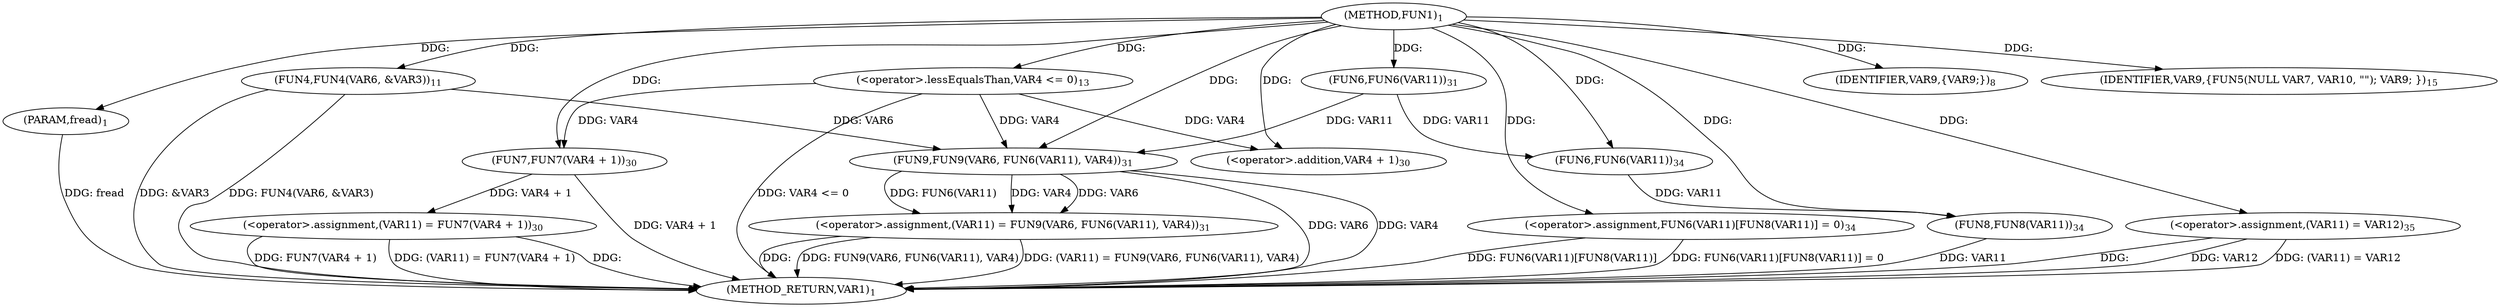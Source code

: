 digraph "FUN1" {  
"8" [label = <(METHOD,FUN1)<SUB>1</SUB>> ]
"54" [label = <(METHOD_RETURN,VAR1)<SUB>1</SUB>> ]
"9" [label = <(PARAM,fread)<SUB>1</SUB>> ]
"18" [label = <(FUN4,FUN4(VAR6, &amp;VAR3))<SUB>11</SUB>> ]
"29" [label = <(&lt;operator&gt;.assignment,(VAR11) = FUN7(VAR4 + 1))<SUB>30</SUB>> ]
"36" [label = <(&lt;operator&gt;.assignment,(VAR11) = FUN9(VAR6, FUN6(VAR11), VAR4))<SUB>31</SUB>> ]
"43" [label = <(&lt;operator&gt;.assignment,FUN6(VAR11)[FUN8(VAR11)] = 0)<SUB>34</SUB>> ]
"51" [label = <(&lt;operator&gt;.assignment,(VAR11) = VAR12)<SUB>35</SUB>> ]
"23" [label = <(&lt;operator&gt;.lessEqualsThan,VAR4 &lt;= 0)<SUB>13</SUB>> ]
"17" [label = <(IDENTIFIER,VAR9,{
		VAR9;
	})<SUB>8</SUB>> ]
"27" [label = <(IDENTIFIER,VAR9,{
		FUN5(NULL VAR7, VAR10, &quot;&quot;);
 		VAR9;
 	})<SUB>15</SUB>> ]
"31" [label = <(FUN7,FUN7(VAR4 + 1))<SUB>30</SUB>> ]
"38" [label = <(FUN9,FUN9(VAR6, FUN6(VAR11), VAR4))<SUB>31</SUB>> ]
"32" [label = <(&lt;operator&gt;.addition,VAR4 + 1)<SUB>30</SUB>> ]
"40" [label = <(FUN6,FUN6(VAR11))<SUB>31</SUB>> ]
"45" [label = <(FUN6,FUN6(VAR11))<SUB>34</SUB>> ]
"47" [label = <(FUN8,FUN8(VAR11))<SUB>34</SUB>> ]
  "9" -> "54"  [ label = "DDG: fread"] 
  "18" -> "54"  [ label = "DDG: &amp;VAR3"] 
  "18" -> "54"  [ label = "DDG: FUN4(VAR6, &amp;VAR3)"] 
  "23" -> "54"  [ label = "DDG: VAR4 &lt;= 0"] 
  "31" -> "54"  [ label = "DDG: VAR4 + 1"] 
  "29" -> "54"  [ label = "DDG: FUN7(VAR4 + 1)"] 
  "29" -> "54"  [ label = "DDG: (VAR11) = FUN7(VAR4 + 1)"] 
  "38" -> "54"  [ label = "DDG: VAR6"] 
  "38" -> "54"  [ label = "DDG: VAR4"] 
  "36" -> "54"  [ label = "DDG: FUN9(VAR6, FUN6(VAR11), VAR4)"] 
  "36" -> "54"  [ label = "DDG: (VAR11) = FUN9(VAR6, FUN6(VAR11), VAR4)"] 
  "47" -> "54"  [ label = "DDG: VAR11"] 
  "43" -> "54"  [ label = "DDG: FUN6(VAR11)[FUN8(VAR11)]"] 
  "43" -> "54"  [ label = "DDG: FUN6(VAR11)[FUN8(VAR11)] = 0"] 
  "51" -> "54"  [ label = "DDG: VAR12"] 
  "51" -> "54"  [ label = "DDG: (VAR11) = VAR12"] 
  "36" -> "54"  [ label = "DDG: "] 
  "29" -> "54"  [ label = "DDG: "] 
  "51" -> "54"  [ label = "DDG: "] 
  "8" -> "9"  [ label = "DDG: "] 
  "31" -> "29"  [ label = "DDG: VAR4 + 1"] 
  "38" -> "36"  [ label = "DDG: VAR6"] 
  "38" -> "36"  [ label = "DDG: FUN6(VAR11)"] 
  "38" -> "36"  [ label = "DDG: VAR4"] 
  "8" -> "43"  [ label = "DDG: "] 
  "8" -> "51"  [ label = "DDG: "] 
  "8" -> "18"  [ label = "DDG: "] 
  "8" -> "17"  [ label = "DDG: "] 
  "8" -> "23"  [ label = "DDG: "] 
  "8" -> "27"  [ label = "DDG: "] 
  "23" -> "31"  [ label = "DDG: VAR4"] 
  "8" -> "31"  [ label = "DDG: "] 
  "18" -> "38"  [ label = "DDG: VAR6"] 
  "8" -> "38"  [ label = "DDG: "] 
  "40" -> "38"  [ label = "DDG: VAR11"] 
  "23" -> "38"  [ label = "DDG: VAR4"] 
  "23" -> "32"  [ label = "DDG: VAR4"] 
  "8" -> "32"  [ label = "DDG: "] 
  "8" -> "40"  [ label = "DDG: "] 
  "40" -> "45"  [ label = "DDG: VAR11"] 
  "8" -> "45"  [ label = "DDG: "] 
  "45" -> "47"  [ label = "DDG: VAR11"] 
  "8" -> "47"  [ label = "DDG: "] 
}
